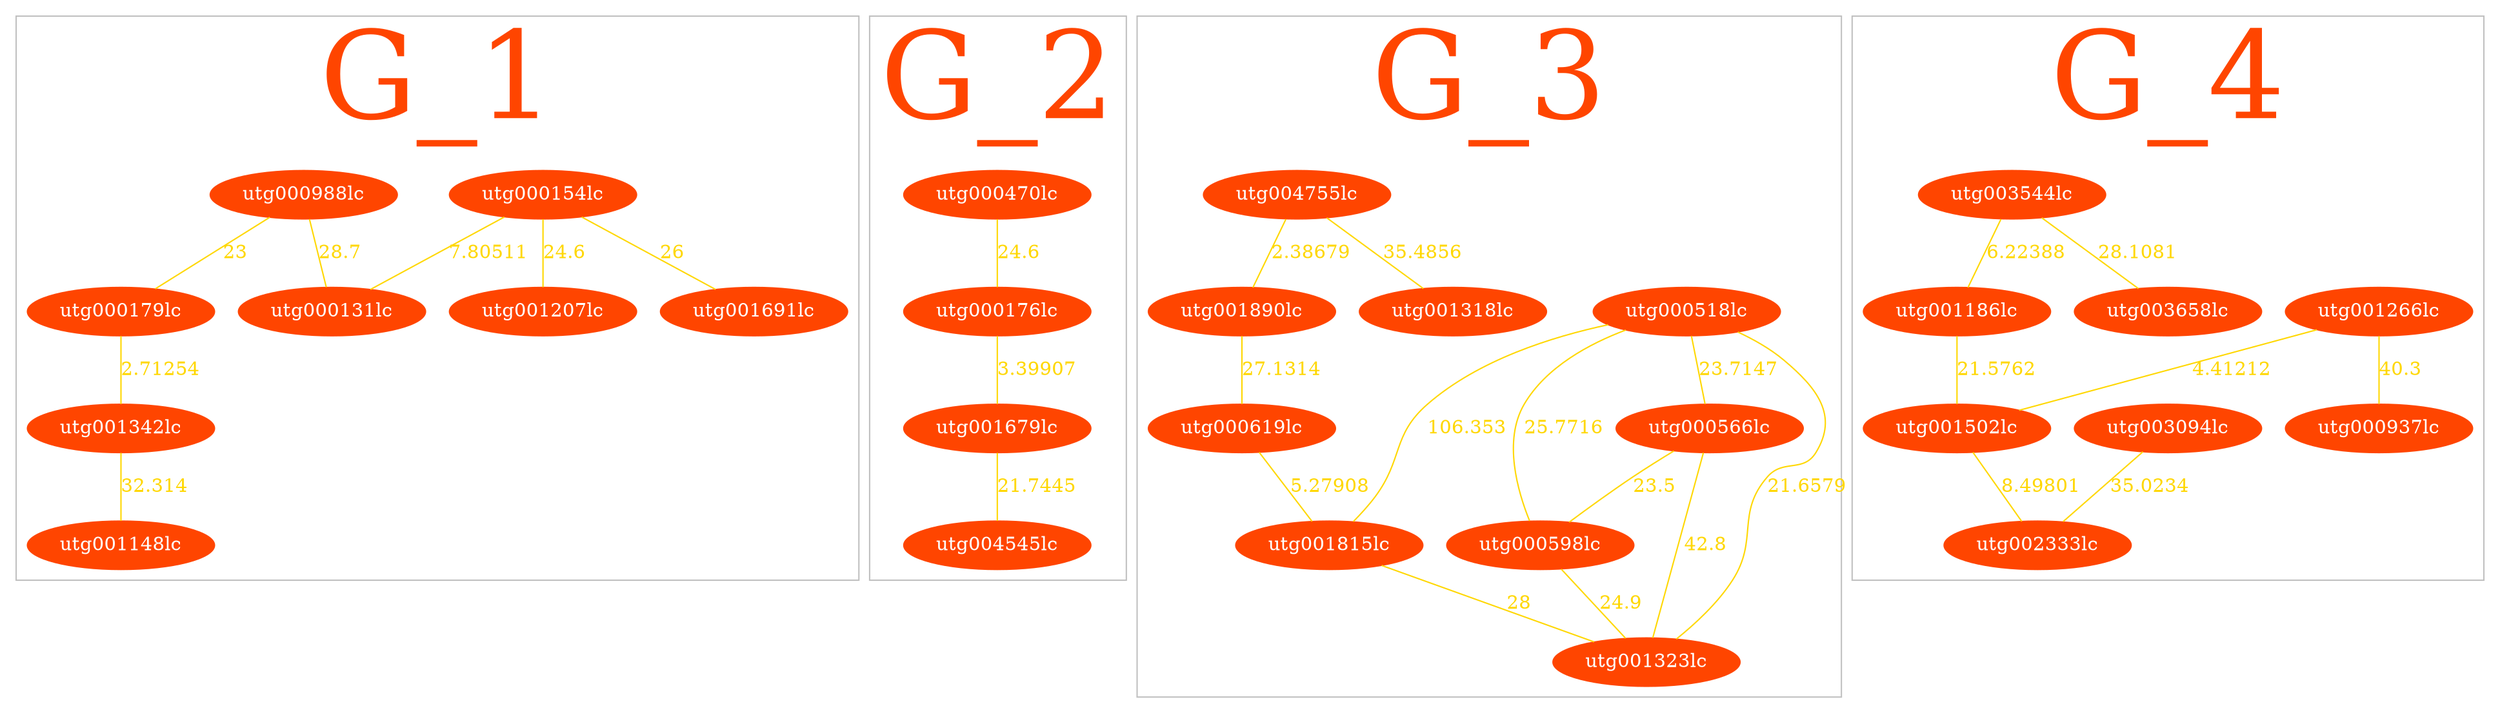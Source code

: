 /* Here are the merged subclusters of contigs */
graph	Graph_1 {
	subgraph cluster_0 {
	/* merged with subclusters: 3, 6 */
	utg000154lc -- utg000131lc [color=gold, fontcolor=gold, penwidth=1, label=7.80511]; /* cluster 0 */
	utg000154lc -- utg001207lc [color=gold, fontcolor=gold, penwidth=1, label=24.6]; /* cluster 0 */
	utg000154lc -- utg001691lc [color=gold, fontcolor=gold, penwidth=1, label=26]; /* cluster 0 */
	utg000179lc -- utg001342lc [color=gold, fontcolor=gold, penwidth=1, label=2.71254]; /* cluster 0 */
	utg000988lc -- utg000131lc [color=gold, fontcolor=gold, penwidth=1, label=28.7]; /* cluster 0 */
	utg000988lc -- utg000179lc [color=gold, fontcolor=gold, penwidth=1, label=23]; /* cluster 0 */
	utg001342lc -- utg001148lc [color=gold, fontcolor=gold, penwidth=1, label=32.314]; /* cluster 0 */
	utg000131lc [color=orangered, style=filled, fillcolor=orangered, fontcolor=white]; /* 0 */
	utg000154lc [color=orangered, style=filled, fillcolor=orangered, fontcolor=white]; /* 1 */
	utg000179lc [color=orangered, style=filled, fillcolor=orangered, fontcolor=white]; /* 0 */
	utg000988lc [color=orangered, style=filled, fillcolor=orangered, fontcolor=white]; /* 0 */
	utg001148lc [color=orangered, style=filled, fillcolor=orangered, fontcolor=white]; /* 2 */
	utg001207lc [color=orangered, style=filled, fillcolor=orangered, fontcolor=white]; /* 1 */
	utg001342lc [color=orangered, style=filled, fillcolor=orangered, fontcolor=white]; /* 2 */
	utg001691lc [color=orangered, style=filled, fillcolor=orangered, fontcolor=white]; /* 1 */
	label="G_1";
	fontsize=90;
	fontcolor=orangered;
	color=gray;
	/* 8 contigs with total size of 13381279 bp */
	}
	subgraph cluster_1 {
	/* merged with subclusters: 7 */
	utg000176lc -- utg001679lc [color=gold, fontcolor=gold, penwidth=1, label=3.39907]; /* cluster 1 */
	utg000470lc -- utg000176lc [color=gold, fontcolor=gold, penwidth=1, label=24.6]; /* cluster 1 */
	utg001679lc -- utg004545lc [color=gold, fontcolor=gold, penwidth=1, label=21.7445]; /* cluster 1 */
	utg000176lc [color=orangered, style=filled, fillcolor=orangered, fontcolor=white]; /* 2 */
	utg000470lc [color=orangered, style=filled, fillcolor=orangered, fontcolor=white]; /* 2 */
	utg001679lc [color=orangered, style=filled, fillcolor=orangered, fontcolor=white]; /* 2 */
	utg004545lc [color=orangered, style=filled, fillcolor=orangered, fontcolor=white]; /* 2 */
	label="G_2";
	fontsize=90;
	fontcolor=orangered;
	color=gray;
	/* 4 contigs with total size of 4172126 bp */
	}
	subgraph cluster_2 {
	/* merged with subclusters: 8, 11 */
	utg000518lc -- utg000566lc [color=gold, fontcolor=gold, penwidth=1, label=23.7147]; /* cluster 2 */
	utg000518lc -- utg000598lc [color=gold, fontcolor=gold, penwidth=1, label=25.7716]; /* cluster 2 */
	utg000518lc -- utg001815lc [color=gold, fontcolor=gold, penwidth=1, label=106.353]; /* cluster 2 */
	utg000566lc -- utg000598lc [color=gold, fontcolor=gold, penwidth=1, label=23.5]; /* cluster 2 */
	utg000566lc -- utg001323lc [color=gold, fontcolor=gold, penwidth=1, label=42.8]; /* cluster 2 */
	utg000598lc -- utg001323lc [color=gold, fontcolor=gold, penwidth=1, label=24.9]; /* cluster 2 */
	utg000619lc -- utg001815lc [color=gold, fontcolor=gold, penwidth=1, label=5.27908]; /* cluster 2 */
	utg001323lc -- utg000518lc [color=gold, fontcolor=gold, penwidth=1, label=21.6579]; /* cluster 2 */
	utg001815lc -- utg001323lc [color=gold, fontcolor=gold, penwidth=1, label=28]; /* cluster 2 */
	utg001890lc -- utg000619lc [color=gold, fontcolor=gold, penwidth=1, label=27.1314]; /* cluster 2 */
	utg004755lc -- utg001318lc [color=gold, fontcolor=gold, penwidth=1, label=35.4856]; /* cluster 2 */
	utg004755lc -- utg001890lc [color=gold, fontcolor=gold, penwidth=1, label=2.38679]; /* cluster 2 */
	utg000518lc [color=orangered, style=filled, fillcolor=orangered, fontcolor=white]; /* 1 */
	utg000566lc [color=orangered, style=filled, fillcolor=orangered, fontcolor=white]; /* 1 */
	utg000598lc [color=orangered, style=filled, fillcolor=orangered, fontcolor=white]; /* 1 */
	utg000619lc [color=orangered, style=filled, fillcolor=orangered, fontcolor=white]; /* 0 */
	utg001318lc [color=orangered, style=filled, fillcolor=orangered, fontcolor=white]; /* 0 */
	utg001323lc [color=orangered, style=filled, fillcolor=orangered, fontcolor=white]; /* 1 */
	utg001815lc [color=orangered, style=filled, fillcolor=orangered, fontcolor=white]; /* 1 */
	utg001890lc [color=orangered, style=filled, fillcolor=orangered, fontcolor=white]; /* 0 */
	utg004755lc [color=orangered, style=filled, fillcolor=orangered, fontcolor=white]; /* 0 */
	label="G_3";
	fontsize=90;
	fontcolor=orangered;
	color=gray;
	/* 9 contigs with total size of 7697686 bp */
	}
	subgraph cluster_4 {
	/* merged with subclusters: 9, 10, 5 */
	utg001186lc -- utg001502lc [color=gold, fontcolor=gold, penwidth=1, label=21.5762]; /* cluster 4 */
	utg001266lc -- utg000937lc [color=gold, fontcolor=gold, penwidth=1, label=40.3]; /* cluster 4 */
	utg001266lc -- utg001502lc [color=gold, fontcolor=gold, penwidth=1, label=4.41212]; /* cluster 4 */
	utg001502lc -- utg002333lc [color=gold, fontcolor=gold, penwidth=1, label=8.49801]; /* cluster 4 */
	utg003094lc -- utg002333lc [color=gold, fontcolor=gold, penwidth=1, label=35.0234]; /* cluster 4 */
	utg003544lc -- utg001186lc [color=gold, fontcolor=gold, penwidth=1, label=6.22388]; /* cluster 4 */
	utg003544lc -- utg003658lc [color=gold, fontcolor=gold, penwidth=1, label=28.1081]; /* cluster 4 */
	utg000937lc [color=orangered, style=filled, fillcolor=orangered, fontcolor=white]; /* 0 */
	utg001186lc [color=orangered, style=filled, fillcolor=orangered, fontcolor=white]; /* 2 */
	utg001266lc [color=orangered, style=filled, fillcolor=orangered, fontcolor=white]; /* 0 */
	utg001502lc [color=orangered, style=filled, fillcolor=orangered, fontcolor=white]; /* 2 */
	utg002333lc [color=orangered, style=filled, fillcolor=orangered, fontcolor=white]; /* 2 */
	utg003094lc [color=orangered, style=filled, fillcolor=orangered, fontcolor=white]; /* 2 */
	utg003544lc [color=orangered, style=filled, fillcolor=orangered, fontcolor=white]; /* 2 */
	utg003658lc [color=orangered, style=filled, fillcolor=orangered, fontcolor=white]; /* 2 */
	label="G_4";
	fontsize=90;
	fontcolor=orangered;
	color=gray;
	/* 8 contigs with total size of 3510980 bp */
	}
}
